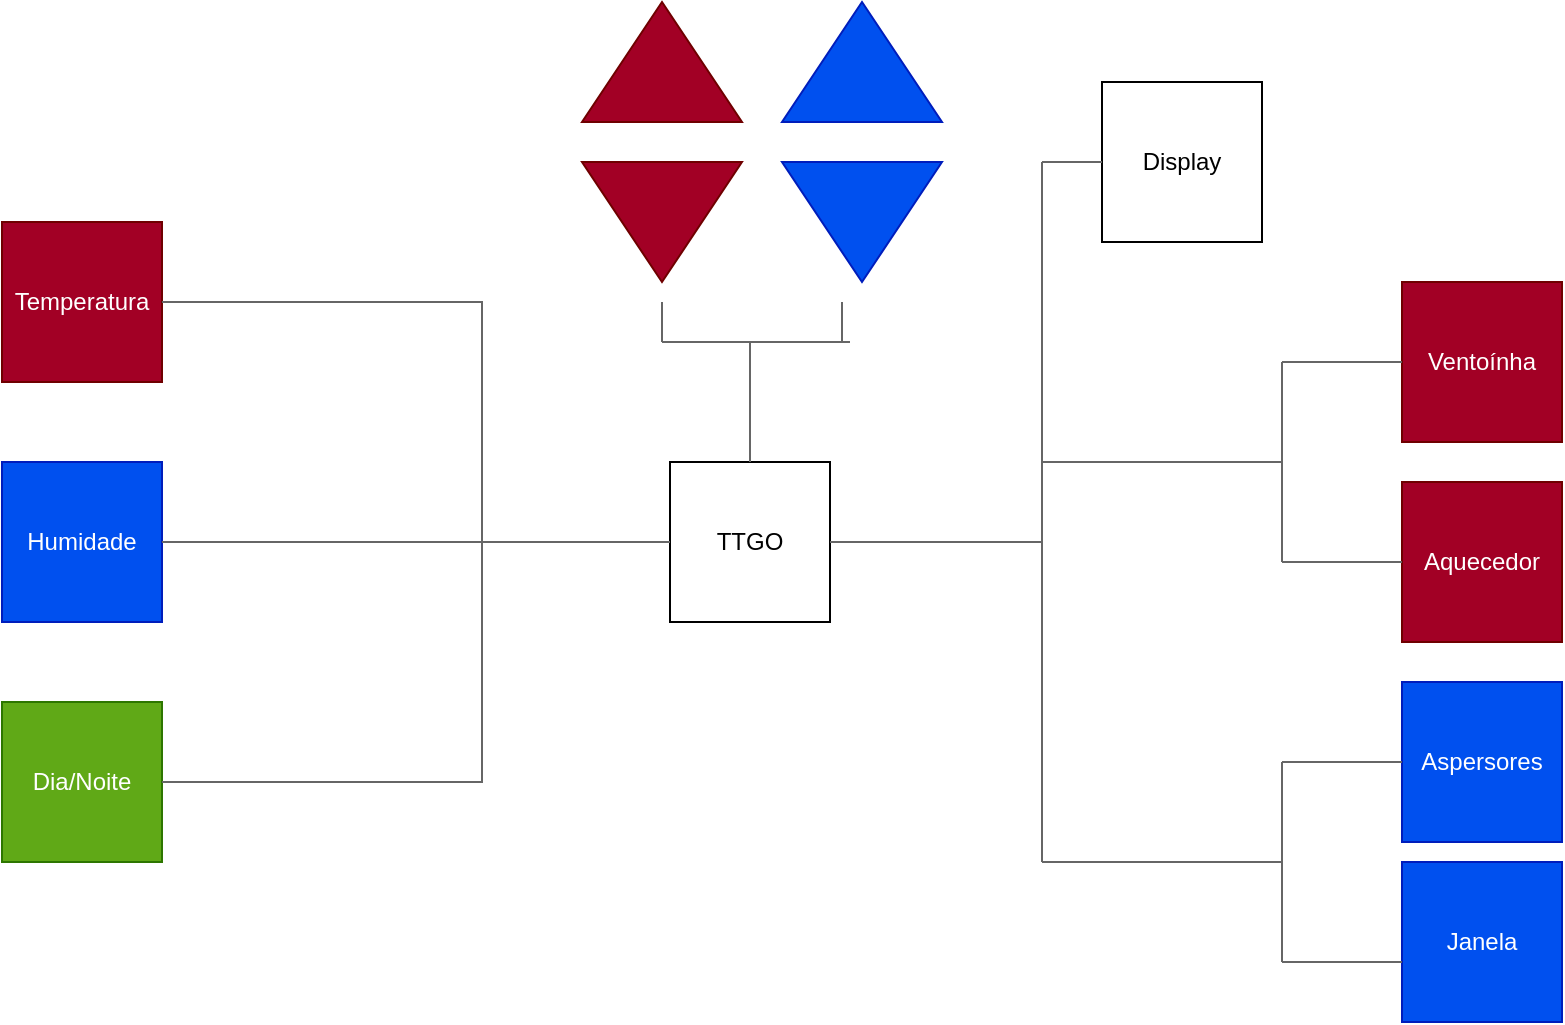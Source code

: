 <mxfile version="24.2.1" type="device">
  <diagram name="Página-1" id="au4iztSSlmbLzfmS3leq">
    <mxGraphModel dx="859" dy="481" grid="1" gridSize="10" guides="1" tooltips="1" connect="1" arrows="1" fold="1" page="1" pageScale="1" pageWidth="827" pageHeight="1169" math="0" shadow="0">
      <root>
        <mxCell id="0" />
        <mxCell id="1" parent="0" />
        <mxCell id="rV6RrkCQfzZgRNZ44IKt-1" value="TTGO" style="whiteSpace=wrap;html=1;aspect=fixed;" parent="1" vertex="1">
          <mxGeometry x="374" y="240" width="80" height="80" as="geometry" />
        </mxCell>
        <mxCell id="rV6RrkCQfzZgRNZ44IKt-2" value="Temperatura" style="whiteSpace=wrap;html=1;aspect=fixed;fillColor=#a20025;fontColor=#ffffff;strokeColor=#6F0000;" parent="1" vertex="1">
          <mxGeometry x="40" y="120" width="80" height="80" as="geometry" />
        </mxCell>
        <mxCell id="rV6RrkCQfzZgRNZ44IKt-3" value="Humidade" style="whiteSpace=wrap;html=1;aspect=fixed;fillColor=#0050ef;fontColor=#ffffff;strokeColor=#001DBC;" parent="1" vertex="1">
          <mxGeometry x="40" y="240" width="80" height="80" as="geometry" />
        </mxCell>
        <mxCell id="rV6RrkCQfzZgRNZ44IKt-4" value="Dia/Noite" style="whiteSpace=wrap;html=1;aspect=fixed;fillColor=#60a917;fontColor=#ffffff;strokeColor=#2D7600;" parent="1" vertex="1">
          <mxGeometry x="40" y="360" width="80" height="80" as="geometry" />
        </mxCell>
        <mxCell id="rV6RrkCQfzZgRNZ44IKt-6" value="" style="endArrow=none;html=1;rounded=0;entryX=0;entryY=0.5;entryDx=0;entryDy=0;exitX=1;exitY=0.5;exitDx=0;exitDy=0;fillColor=#f5f5f5;strokeColor=#666666;" parent="1" source="rV6RrkCQfzZgRNZ44IKt-2" target="rV6RrkCQfzZgRNZ44IKt-1" edge="1">
          <mxGeometry width="50" height="50" relative="1" as="geometry">
            <mxPoint x="390" y="300" as="sourcePoint" />
            <mxPoint x="440" y="250" as="targetPoint" />
            <Array as="points">
              <mxPoint x="280" y="160" />
              <mxPoint x="280" y="280" />
            </Array>
          </mxGeometry>
        </mxCell>
        <mxCell id="rV6RrkCQfzZgRNZ44IKt-7" value="" style="endArrow=none;html=1;rounded=0;exitX=1;exitY=0.5;exitDx=0;exitDy=0;fillColor=#f5f5f5;strokeColor=#666666;" parent="1" source="rV6RrkCQfzZgRNZ44IKt-3" edge="1">
          <mxGeometry width="50" height="50" relative="1" as="geometry">
            <mxPoint x="390" y="300" as="sourcePoint" />
            <mxPoint x="280" y="280" as="targetPoint" />
          </mxGeometry>
        </mxCell>
        <mxCell id="rV6RrkCQfzZgRNZ44IKt-8" value="" style="endArrow=none;html=1;rounded=0;exitX=1;exitY=0.5;exitDx=0;exitDy=0;fillColor=#f5f5f5;strokeColor=#666666;" parent="1" source="rV6RrkCQfzZgRNZ44IKt-4" edge="1">
          <mxGeometry width="50" height="50" relative="1" as="geometry">
            <mxPoint x="390" y="300" as="sourcePoint" />
            <mxPoint x="280" y="280" as="targetPoint" />
            <Array as="points">
              <mxPoint x="280" y="400" />
            </Array>
          </mxGeometry>
        </mxCell>
        <mxCell id="rV6RrkCQfzZgRNZ44IKt-14" value="" style="triangle;whiteSpace=wrap;html=1;rotation=-90;fillColor=#a20025;fontColor=#ffffff;strokeColor=#6F0000;" parent="1" vertex="1">
          <mxGeometry x="340" width="60" height="80" as="geometry" />
        </mxCell>
        <mxCell id="rV6RrkCQfzZgRNZ44IKt-15" value="" style="triangle;whiteSpace=wrap;html=1;rotation=90;fillColor=#a20025;fontColor=#ffffff;strokeColor=#6F0000;" parent="1" vertex="1">
          <mxGeometry x="340" y="80" width="60" height="80" as="geometry" />
        </mxCell>
        <mxCell id="rV6RrkCQfzZgRNZ44IKt-16" value="" style="triangle;whiteSpace=wrap;html=1;rotation=-90;fillColor=#0050ef;fontColor=#ffffff;strokeColor=#001DBC;" parent="1" vertex="1">
          <mxGeometry x="440" width="60" height="80" as="geometry" />
        </mxCell>
        <mxCell id="rV6RrkCQfzZgRNZ44IKt-17" value="" style="triangle;whiteSpace=wrap;html=1;rotation=90;fillColor=#0050ef;fontColor=#ffffff;strokeColor=#001DBC;" parent="1" vertex="1">
          <mxGeometry x="440" y="80" width="60" height="80" as="geometry" />
        </mxCell>
        <mxCell id="rV6RrkCQfzZgRNZ44IKt-18" value="" style="endArrow=none;html=1;rounded=0;exitX=0.5;exitY=0;exitDx=0;exitDy=0;fillColor=#f5f5f5;strokeColor=#666666;" parent="1" source="rV6RrkCQfzZgRNZ44IKt-1" edge="1">
          <mxGeometry width="50" height="50" relative="1" as="geometry">
            <mxPoint x="390" y="260" as="sourcePoint" />
            <mxPoint x="414" y="180" as="targetPoint" />
          </mxGeometry>
        </mxCell>
        <mxCell id="rV6RrkCQfzZgRNZ44IKt-19" value="" style="endArrow=none;html=1;rounded=0;fillColor=#f5f5f5;strokeColor=#666666;" parent="1" edge="1">
          <mxGeometry width="50" height="50" relative="1" as="geometry">
            <mxPoint x="414" y="180" as="sourcePoint" />
            <mxPoint x="464" y="180" as="targetPoint" />
            <Array as="points">
              <mxPoint x="464" y="180" />
            </Array>
          </mxGeometry>
        </mxCell>
        <mxCell id="rV6RrkCQfzZgRNZ44IKt-20" value="" style="endArrow=none;html=1;rounded=0;fillColor=#f5f5f5;strokeColor=#666666;" parent="1" edge="1">
          <mxGeometry width="50" height="50" relative="1" as="geometry">
            <mxPoint x="460" y="180" as="sourcePoint" />
            <mxPoint x="460" y="160" as="targetPoint" />
          </mxGeometry>
        </mxCell>
        <mxCell id="rV6RrkCQfzZgRNZ44IKt-21" value="" style="endArrow=none;html=1;rounded=0;fillColor=#f5f5f5;strokeColor=#666666;" parent="1" edge="1">
          <mxGeometry width="50" height="50" relative="1" as="geometry">
            <mxPoint x="370" y="180" as="sourcePoint" />
            <mxPoint x="370" y="160" as="targetPoint" />
            <Array as="points">
              <mxPoint x="370" y="180" />
            </Array>
          </mxGeometry>
        </mxCell>
        <mxCell id="rV6RrkCQfzZgRNZ44IKt-23" value="" style="endArrow=none;html=1;rounded=0;fillColor=#f5f5f5;strokeColor=#666666;" parent="1" edge="1">
          <mxGeometry width="50" height="50" relative="1" as="geometry">
            <mxPoint x="370" y="180" as="sourcePoint" />
            <mxPoint x="420" y="180" as="targetPoint" />
          </mxGeometry>
        </mxCell>
        <mxCell id="rV6RrkCQfzZgRNZ44IKt-24" value="Display" style="whiteSpace=wrap;html=1;aspect=fixed;" parent="1" vertex="1">
          <mxGeometry x="590" y="50" width="80" height="80" as="geometry" />
        </mxCell>
        <mxCell id="rV6RrkCQfzZgRNZ44IKt-25" value="" style="endArrow=none;html=1;rounded=0;exitX=1;exitY=0.5;exitDx=0;exitDy=0;fillColor=#f5f5f5;strokeColor=#666666;" parent="1" source="rV6RrkCQfzZgRNZ44IKt-1" edge="1">
          <mxGeometry width="50" height="50" relative="1" as="geometry">
            <mxPoint x="390" y="260" as="sourcePoint" />
            <mxPoint x="560" y="90" as="targetPoint" />
            <Array as="points">
              <mxPoint x="560" y="280" />
            </Array>
          </mxGeometry>
        </mxCell>
        <mxCell id="rV6RrkCQfzZgRNZ44IKt-26" value="" style="endArrow=none;html=1;rounded=0;entryX=0;entryY=0.5;entryDx=0;entryDy=0;fillColor=#f5f5f5;strokeColor=#666666;" parent="1" target="rV6RrkCQfzZgRNZ44IKt-24" edge="1">
          <mxGeometry width="50" height="50" relative="1" as="geometry">
            <mxPoint x="560" y="90" as="sourcePoint" />
            <mxPoint x="440" y="210" as="targetPoint" />
          </mxGeometry>
        </mxCell>
        <mxCell id="rV6RrkCQfzZgRNZ44IKt-27" value="Ventoínha" style="whiteSpace=wrap;html=1;aspect=fixed;fillColor=#a20025;fontColor=#ffffff;strokeColor=#6F0000;" parent="1" vertex="1">
          <mxGeometry x="740" y="150" width="80" height="80" as="geometry" />
        </mxCell>
        <mxCell id="rV6RrkCQfzZgRNZ44IKt-28" value="Aquecedor" style="whiteSpace=wrap;html=1;aspect=fixed;fillColor=#a20025;fontColor=#ffffff;strokeColor=#6F0000;" parent="1" vertex="1">
          <mxGeometry x="740" y="250" width="80" height="80" as="geometry" />
        </mxCell>
        <mxCell id="rV6RrkCQfzZgRNZ44IKt-29" value="Aspersores" style="whiteSpace=wrap;html=1;aspect=fixed;fillColor=#0050ef;fontColor=#ffffff;strokeColor=#001DBC;" parent="1" vertex="1">
          <mxGeometry x="740" y="350" width="80" height="80" as="geometry" />
        </mxCell>
        <mxCell id="rV6RrkCQfzZgRNZ44IKt-30" value="Janela" style="whiteSpace=wrap;html=1;aspect=fixed;fillColor=#0050ef;fontColor=#ffffff;strokeColor=#001DBC;" parent="1" vertex="1">
          <mxGeometry x="740" y="440" width="80" height="80" as="geometry" />
        </mxCell>
        <mxCell id="rV6RrkCQfzZgRNZ44IKt-31" value="" style="endArrow=none;html=1;rounded=0;fillColor=#f5f5f5;strokeColor=#666666;" parent="1" edge="1">
          <mxGeometry width="50" height="50" relative="1" as="geometry">
            <mxPoint x="560" y="440" as="sourcePoint" />
            <mxPoint x="560" y="280" as="targetPoint" />
          </mxGeometry>
        </mxCell>
        <mxCell id="rV6RrkCQfzZgRNZ44IKt-34" value="" style="endArrow=none;html=1;rounded=0;entryX=0;entryY=0.5;entryDx=0;entryDy=0;fillColor=#f5f5f5;strokeColor=#666666;" parent="1" target="rV6RrkCQfzZgRNZ44IKt-28" edge="1">
          <mxGeometry width="50" height="50" relative="1" as="geometry">
            <mxPoint x="680" y="290" as="sourcePoint" />
            <mxPoint x="440" y="270" as="targetPoint" />
          </mxGeometry>
        </mxCell>
        <mxCell id="rV6RrkCQfzZgRNZ44IKt-37" value="" style="endArrow=none;html=1;rounded=0;entryX=0;entryY=0.5;entryDx=0;entryDy=0;fillColor=#f5f5f5;strokeColor=#666666;" parent="1" target="rV6RrkCQfzZgRNZ44IKt-27" edge="1">
          <mxGeometry width="50" height="50" relative="1" as="geometry">
            <mxPoint x="680" y="190" as="sourcePoint" />
            <mxPoint x="440" y="270" as="targetPoint" />
          </mxGeometry>
        </mxCell>
        <mxCell id="rV6RrkCQfzZgRNZ44IKt-38" value="" style="endArrow=none;html=1;rounded=0;fillColor=#f5f5f5;strokeColor=#666666;" parent="1" edge="1">
          <mxGeometry width="50" height="50" relative="1" as="geometry">
            <mxPoint x="680" y="290" as="sourcePoint" />
            <mxPoint x="680" y="190" as="targetPoint" />
          </mxGeometry>
        </mxCell>
        <mxCell id="rV6RrkCQfzZgRNZ44IKt-39" value="" style="endArrow=none;html=1;rounded=0;fillColor=#f5f5f5;strokeColor=#666666;" parent="1" edge="1">
          <mxGeometry width="50" height="50" relative="1" as="geometry">
            <mxPoint x="560" y="240" as="sourcePoint" />
            <mxPoint x="680" y="240" as="targetPoint" />
          </mxGeometry>
        </mxCell>
        <mxCell id="rV6RrkCQfzZgRNZ44IKt-40" value="" style="endArrow=none;html=1;rounded=0;entryX=0;entryY=0.5;entryDx=0;entryDy=0;fillColor=#f5f5f5;strokeColor=#666666;" parent="1" edge="1">
          <mxGeometry width="50" height="50" relative="1" as="geometry">
            <mxPoint x="680" y="490" as="sourcePoint" />
            <mxPoint x="740" y="490" as="targetPoint" />
          </mxGeometry>
        </mxCell>
        <mxCell id="rV6RrkCQfzZgRNZ44IKt-41" value="" style="endArrow=none;html=1;rounded=0;entryX=0;entryY=0.5;entryDx=0;entryDy=0;fillColor=#f5f5f5;strokeColor=#666666;" parent="1" edge="1">
          <mxGeometry width="50" height="50" relative="1" as="geometry">
            <mxPoint x="680" y="390" as="sourcePoint" />
            <mxPoint x="740" y="390" as="targetPoint" />
          </mxGeometry>
        </mxCell>
        <mxCell id="rV6RrkCQfzZgRNZ44IKt-42" value="" style="endArrow=none;html=1;rounded=0;fillColor=#f5f5f5;strokeColor=#666666;" parent="1" edge="1">
          <mxGeometry width="50" height="50" relative="1" as="geometry">
            <mxPoint x="680" y="490" as="sourcePoint" />
            <mxPoint x="680" y="390" as="targetPoint" />
          </mxGeometry>
        </mxCell>
        <mxCell id="rV6RrkCQfzZgRNZ44IKt-43" value="" style="endArrow=none;html=1;rounded=0;fillColor=#f5f5f5;strokeColor=#666666;" parent="1" edge="1">
          <mxGeometry width="50" height="50" relative="1" as="geometry">
            <mxPoint x="560" y="440" as="sourcePoint" />
            <mxPoint x="680" y="440" as="targetPoint" />
          </mxGeometry>
        </mxCell>
      </root>
    </mxGraphModel>
  </diagram>
</mxfile>
